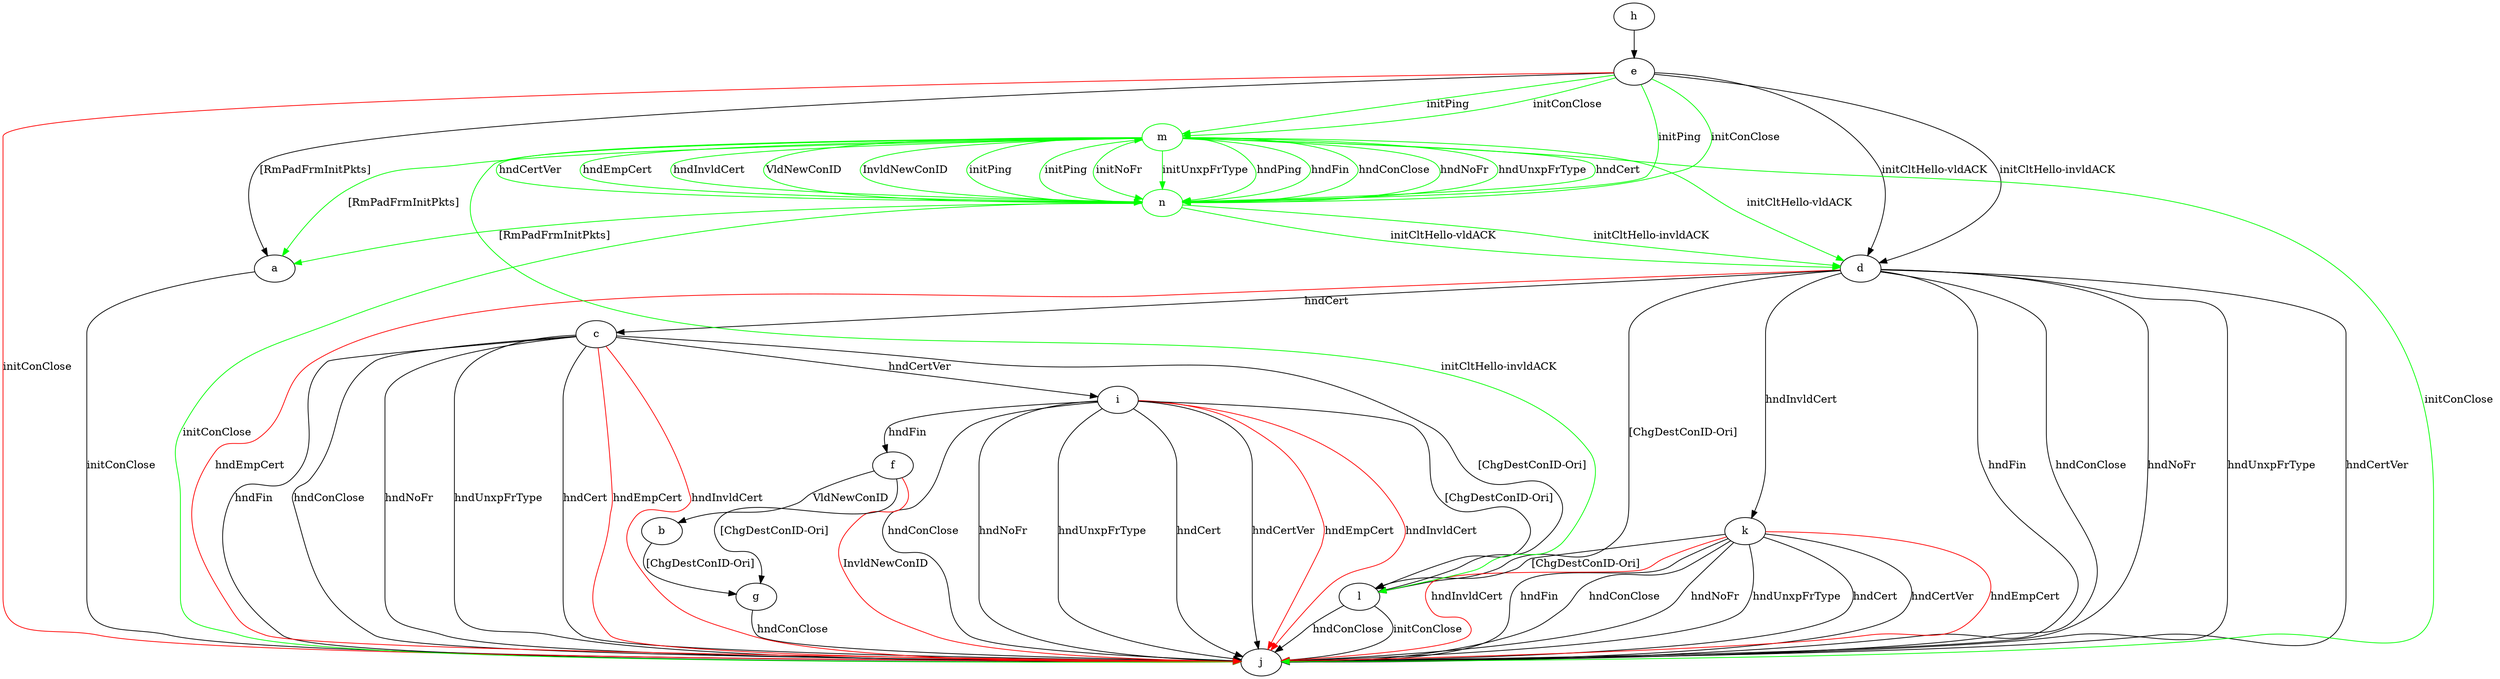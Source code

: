 digraph "" {
	a -> j	[key=0,
		label="initConClose "];
	b -> g	[key=0,
		label="[ChgDestConID-Ori] "];
	c -> i	[key=0,
		label="hndCertVer "];
	c -> j	[key=0,
		label="hndFin "];
	c -> j	[key=1,
		label="hndConClose "];
	c -> j	[key=2,
		label="hndNoFr "];
	c -> j	[key=3,
		label="hndUnxpFrType "];
	c -> j	[key=4,
		label="hndCert "];
	c -> j	[key=5,
		color=red,
		label="hndEmpCert "];
	c -> j	[key=6,
		color=red,
		label="hndInvldCert "];
	c -> l	[key=0,
		label="[ChgDestConID-Ori] "];
	d -> c	[key=0,
		label="hndCert "];
	d -> j	[key=0,
		label="hndFin "];
	d -> j	[key=1,
		label="hndConClose "];
	d -> j	[key=2,
		label="hndNoFr "];
	d -> j	[key=3,
		label="hndUnxpFrType "];
	d -> j	[key=4,
		label="hndCertVer "];
	d -> j	[key=5,
		color=red,
		label="hndEmpCert "];
	d -> k	[key=0,
		label="hndInvldCert "];
	d -> l	[key=0,
		label="[ChgDestConID-Ori] "];
	e -> a	[key=0,
		label="[RmPadFrmInitPkts] "];
	e -> d	[key=0,
		label="initCltHello-vldACK "];
	e -> d	[key=1,
		label="initCltHello-invldACK "];
	e -> j	[key=0,
		color=red,
		label="initConClose "];
	m	[color=green];
	e -> m	[key=0,
		color=green,
		label="initPing "];
	e -> m	[key=1,
		color=green,
		label="initConClose "];
	n	[color=green];
	e -> n	[key=0,
		color=green,
		label="initPing "];
	e -> n	[key=1,
		color=green,
		label="initConClose "];
	f -> b	[key=0,
		label="VldNewConID "];
	f -> g	[key=0,
		label="[ChgDestConID-Ori] "];
	f -> j	[key=0,
		color=red,
		label="InvldNewConID "];
	g -> j	[key=0,
		label="hndConClose "];
	h -> e	[key=0];
	i -> f	[key=0,
		label="hndFin "];
	i -> j	[key=0,
		label="hndConClose "];
	i -> j	[key=1,
		label="hndNoFr "];
	i -> j	[key=2,
		label="hndUnxpFrType "];
	i -> j	[key=3,
		label="hndCert "];
	i -> j	[key=4,
		label="hndCertVer "];
	i -> j	[key=5,
		color=red,
		label="hndEmpCert "];
	i -> j	[key=6,
		color=red,
		label="hndInvldCert "];
	i -> l	[key=0,
		label="[ChgDestConID-Ori] "];
	k -> j	[key=0,
		label="hndFin "];
	k -> j	[key=1,
		label="hndConClose "];
	k -> j	[key=2,
		label="hndNoFr "];
	k -> j	[key=3,
		label="hndUnxpFrType "];
	k -> j	[key=4,
		label="hndCert "];
	k -> j	[key=5,
		label="hndCertVer "];
	k -> j	[key=6,
		color=red,
		label="hndEmpCert "];
	k -> j	[key=7,
		color=red,
		label="hndInvldCert "];
	k -> l	[key=0,
		label="[ChgDestConID-Ori] "];
	l -> j	[key=0,
		label="initConClose "];
	l -> j	[key=1,
		label="hndConClose "];
	m -> a	[key=0,
		color=green,
		label="[RmPadFrmInitPkts] "];
	m -> d	[key=0,
		color=green,
		label="initCltHello-vldACK "];
	m -> j	[key=0,
		color=green,
		label="initConClose "];
	m -> l	[key=0,
		color=green,
		label="initCltHello-invldACK "];
	m -> n	[key=0,
		color=green,
		label="initNoFr "];
	m -> n	[key=1,
		color=green,
		label="initUnxpFrType "];
	m -> n	[key=2,
		color=green,
		label="hndPing "];
	m -> n	[key=3,
		color=green,
		label="hndFin "];
	m -> n	[key=4,
		color=green,
		label="hndConClose "];
	m -> n	[key=5,
		color=green,
		label="hndNoFr "];
	m -> n	[key=6,
		color=green,
		label="hndUnxpFrType "];
	m -> n	[key=7,
		color=green,
		label="hndCert "];
	m -> n	[key=8,
		color=green,
		label="hndCertVer "];
	m -> n	[key=9,
		color=green,
		label="hndEmpCert "];
	m -> n	[key=10,
		color=green,
		label="hndInvldCert "];
	m -> n	[key=11,
		color=green,
		label="VldNewConID "];
	m -> n	[key=12,
		color=green,
		label="InvldNewConID "];
	m -> n	[key=13,
		color=green,
		label="initPing "];
	n -> a	[key=0,
		color=green,
		label="[RmPadFrmInitPkts] "];
	n -> d	[key=0,
		color=green,
		label="initCltHello-vldACK "];
	n -> d	[key=1,
		color=green,
		label="initCltHello-invldACK "];
	n -> j	[key=0,
		color=green,
		label="initConClose "];
	n -> m	[key=0,
		color=green,
		label="initPing "];
}
